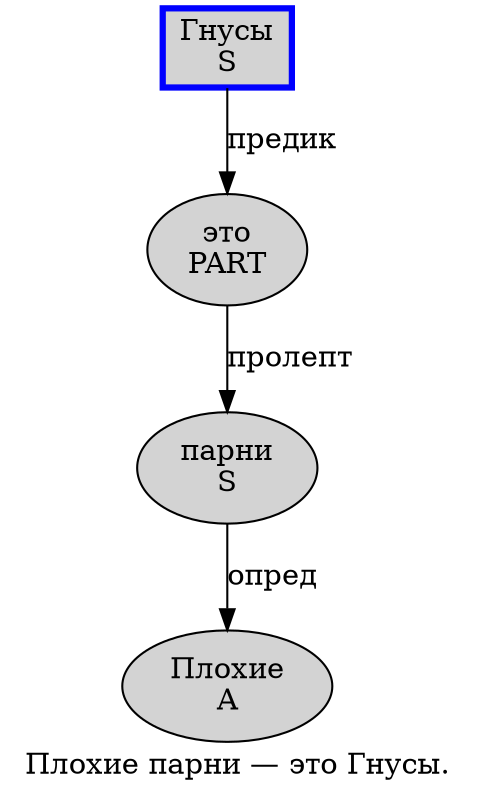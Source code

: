 digraph SENTENCE_4496 {
	graph [label="Плохие парни — это Гнусы."]
	node [style=filled]
		0 [label="Плохие
A" color="" fillcolor=lightgray penwidth=1 shape=ellipse]
		1 [label="парни
S" color="" fillcolor=lightgray penwidth=1 shape=ellipse]
		3 [label="это
PART" color="" fillcolor=lightgray penwidth=1 shape=ellipse]
		4 [label="Гнусы
S" color=blue fillcolor=lightgray penwidth=3 shape=box]
			4 -> 3 [label="предик"]
			1 -> 0 [label="опред"]
			3 -> 1 [label="пролепт"]
}